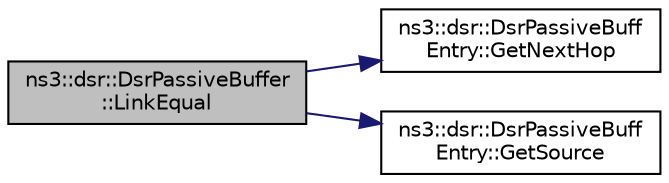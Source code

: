digraph "ns3::dsr::DsrPassiveBuffer::LinkEqual"
{
 // LATEX_PDF_SIZE
  edge [fontname="Helvetica",fontsize="10",labelfontname="Helvetica",labelfontsize="10"];
  node [fontname="Helvetica",fontsize="10",shape=record];
  rankdir="LR";
  Node1 [label="ns3::dsr::DsrPassiveBuffer\l::LinkEqual",height=0.2,width=0.4,color="black", fillcolor="grey75", style="filled", fontcolor="black",tooltip="Check if the send buffer entry is the same or not."];
  Node1 -> Node2 [color="midnightblue",fontsize="10",style="solid",fontname="Helvetica"];
  Node2 [label="ns3::dsr::DsrPassiveBuff\lEntry::GetNextHop",height=0.2,width=0.4,color="black", fillcolor="white", style="filled",URL="$classns3_1_1dsr_1_1_dsr_passive_buff_entry.html#a6ef6cfdcf9868e0f4e534000fe4db74c",tooltip="Get next hop address function."];
  Node1 -> Node3 [color="midnightblue",fontsize="10",style="solid",fontname="Helvetica"];
  Node3 [label="ns3::dsr::DsrPassiveBuff\lEntry::GetSource",height=0.2,width=0.4,color="black", fillcolor="white", style="filled",URL="$classns3_1_1dsr_1_1_dsr_passive_buff_entry.html#a81a849aadfc0e0fe4bc02d7a4b8fe6d4",tooltip="Get source address function."];
}

